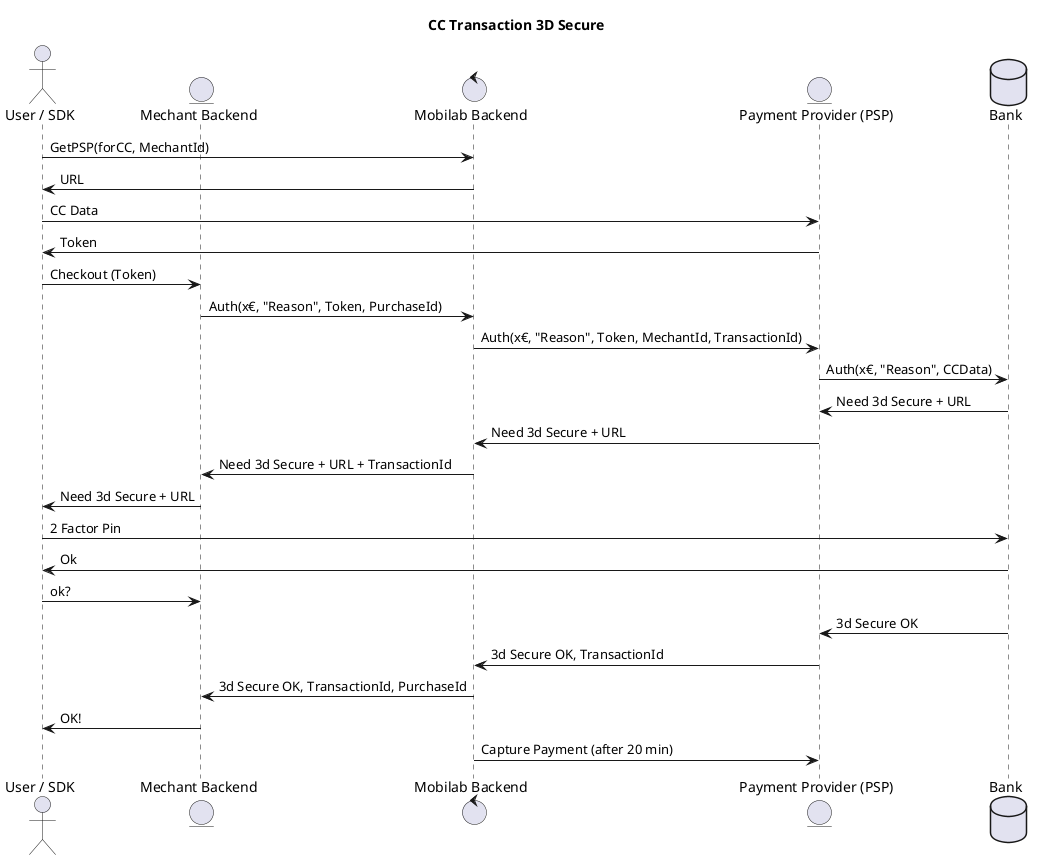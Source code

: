 @startuml

title "CC Transaction 3D Secure"

actor "User / SDK" as User
entity "Mechant Backend" as MEC
control "Mobilab Backend" as MBE
entity "Payment Provider (PSP)" as PSP
database "Bank" 

User -> MBE: GetPSP(forCC, MechantId)
MBE -> User: URL

User -> PSP: CC Data
PSP -> User: Token

User -> MEC: Checkout (Token)
MEC -> MBE: Auth(x€, "Reason", Token, PurchaseId)
MBE -> PSP: Auth(x€, "Reason", Token, MechantId, TransactionId)
PSP -> Bank: Auth(x€, "Reason", CCData)
Bank -> PSP: Need 3d Secure + URL
PSP -> MBE: Need 3d Secure + URL
MBE -> MEC: Need 3d Secure + URL + TransactionId
MEC -> User: Need 3d Secure + URL

User -> Bank: 2 Factor Pin
Bank -> User: Ok

User -> MEC: ok?
Bank -> PSP: 3d Secure OK
PSP -> MBE: 3d Secure OK, TransactionId
MBE -> MEC: 3d Secure OK, TransactionId, PurchaseId
MEC -> User: OK!


MBE -> PSP: Capture Payment (after 20 min)

@enduml